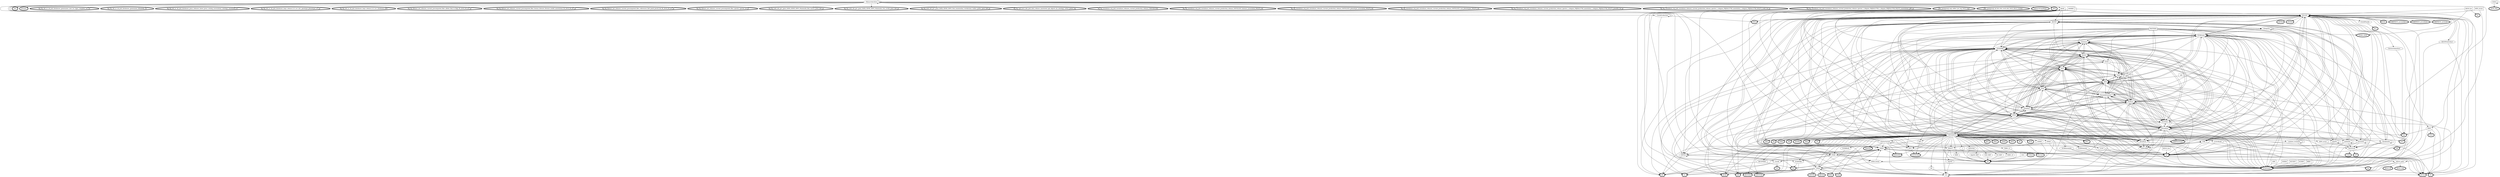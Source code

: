  digraph  {
/***
	Tue Nov  5 10:11:44 PST 2019
	 
***/
	APB -> NCBITaxon ;
	APO -> UPHENO ;
	AQTLPub -> IAO ;
	AQTLTrait -> CMO ;
	AQTLTrait -> LPT ;
	AspGD -> GO ;
	AspGD -> NCBITaxon ;
	AspGD_REF -> IAO ;
	BASE -> BNODE ;
	BASE -> dbSNP ;
	BASE -> DOID ;
	BASE -> EFO ;
	BASE -> ENSEMBL ;
	BASE -> foaf ;
	BASE -> GO ;
	BASE -> HGNC ;
	BASE -> HP ;
	BASE -> NCBITaxon ;
	BASE -> ORPHA ;
	BASE -> SO ;
	BNODE -> BNODE ;
	BNODE -> CHEBI ;
	BNODE -> CHR ;
	BNODE -> ClinVarSubmitters ;
	BNODE -> CoriellFamily ;
	BNODE -> dbSNP ;
	BNODE -> dbSNPIndividual ;
	BNODE -> ECO ;
	BNODE -> EFO ;
	BNODE -> ERO ;
	BNODE -> faldo ;
	BNODE -> FlyBase ;
	BNODE -> foaf ;
	BNODE -> GENO ;
	BNODE -> GO ;
	BNODE -> HP ;
	BNODE -> IAO ;
	BNODE -> IMPC ;
	BNODE -> IMPRESS_parameter ;
	BNODE -> IMPRESS_procedure ;
	BNODE -> IMPRESS_protocol ;
	BNODE -> KEGG_path ;
	BNODE -> MGI ;
	BNODE -> MONARCH ;
	BNODE -> MP ;
	BNODE -> NCBIGene ;
	BNODE -> NCBITaxon ;
	BNODE -> NCIT ;
	BNODE -> OBI ;
	BNODE -> OMIA ;
	BNODE -> OMIA_breed ;
	BNODE -> OMIM ;
	BNODE -> ORPHA ;
	BNODE -> PMID ;
	BNODE -> SEPIO ;
	BNODE -> SO ;
	BNODE -> STATO ;
	BNODE -> VT ;
	BNODE -> WBPhenotype ;
	BNODE -> WormBase ;
	BNODE -> ZFIN ;
	cattleQTL -> AQTLTrait ;
	cattleQTL -> BNODE ;
	cattleQTL -> cattleQTL ;
	cattleQTL -> dbSNP ;
	cattleQTL -> NCBIGene ;
	cattleQTL -> NCBITaxon ;
	cattleQTL -> SO ;
	CHEBI -> GO ;
	CHEBI -> REACT ;
	chickenQTL -> AQTLTrait ;
	chickenQTL -> BNODE ;
	chickenQTL -> chickenQTL ;
	chickenQTL -> dbSNP ;
	chickenQTL -> NCBIGene ;
	chickenQTL -> NCBITaxon ;
	chickenQTL -> SO ;
	CHR -> BNODE ;
	CHR -> GENO ;
	CHR -> HGNC ;
	CHR -> NCBIGene ;
	CHR -> OMIM ;
	CHR -> SO ;
	ClinVarSubmitters -> foaf ;
	ClinVarVariant -> BASE ;
	ClinVarVariant -> ClinVarVariant ;
	ClinVarVariant -> dbSNP ;
	ClinVarVariant -> GENO ;
	ClinVarVariant -> MedGen ;
	ClinVarVariant -> NCBIGene ;
	ClinVarVariant -> NCBITaxon ;
	ClinVarVariant -> OMIM ;
	ClinVarVariant -> OMIMPS ;
	ClinVarVariant -> ORPHA ;
	ClinVarVariant -> SO ;
	Coriell -> BNODE ;
	Coriell -> CL ;
	Coriell -> CLO ;
	CoriellCollection -> Coriell ;
	CoriellCollection -> CoriellCollection ;
	CoriellCollection -> ERO ;
	CoriellFamily -> PCO ;
	Coriell -> OMIM ;
	dbSNP -> BNODE ;
	dbSNP -> cattleQTL ;
	dbSNP -> chickenQTL ;
	dbSNP -> dbSNP ;
	dbSNP -> EFO ;
	dbSNP -> ENSEMBL ;
	dbSNP -> GO ;
	dbSNP -> HGNC ;
	dbSNP -> horseQTL ;
	dbSNP -> HP ;
	dbSNPIndividual -> BNODE ;
	dbSNPIndividual -> GENO ;
	dbSNPIndividual -> NCBITaxon ;
	dbSNP -> MONDO ;
	dbSNP -> NCBITaxon ;
	dbSNP -> NCIT ;
	dbSNP -> ORPHA ;
	dbSNP -> pigQTL ;
	dbSNP -> sheepQTL ;
	dbSNP -> SO ;
	DECIPHER -> HP ;
	DECIPHER -> SIO ;
	dictyBase -> ENSEMBL ;
	dictyBase -> FlyBase ;
	dictyBase -> GO ;
	dictyBase -> HGNC ;
	dictyBase -> MGI ;
	dictyBase -> NCBITaxon ;
	dictyBase -> RGD ;
	dictyBase -> UniProtKB ;
	dictyBase -> WormBase ;
	dictyBase -> ZFIN ;
	DOI -> IAO ;
	EcoGene -> ENSEMBL ;
	EcoGene -> FlyBase ;
	EcoGene -> HGNC ;
	EcoGene -> MGI ;
	EcoGene -> NCBITaxon ;
	EcoGene -> RGD ;
	EcoGene -> WormBase ;
	EcoGene -> ZFIN ;
	EFO -> UPHENO ;
	EMMA -> NCBITaxon ;
	ENSEMBL -> CL ;
	ENSEMBL -> dictyBase ;
	ENSEMBL -> EcoGene ;
	ENSEMBL -> EMAPA ;
	ENSEMBL -> ENSEMBL ;
	ENSEMBL -> EnsemblGenome ;
	ENSEMBL -> FBbt ;
	ENSEMBL -> FlyBase ;
	EnsemblGenome -> dictyBase ;
	EnsemblGenome -> EcoGene ;
	EnsemblGenome -> EnsemblGenome ;
	EnsemblGenome -> FlyBase ;
	EnsemblGenome -> NCBITaxon ;
	EnsemblGenome -> PomBase ;
	EnsemblGenome -> SGD ;
	EnsemblGenome -> TAIR ;
	EnsemblGenome -> WormBase ;
	ENSEMBL -> GO ;
	ENSEMBL -> HGNC ;
	ENSEMBL -> MA ;
	ENSEMBL -> MGI ;
	ENSEMBL -> NCBIGene ;
	ENSEMBL -> NCBITaxon ;
	ENSEMBL -> PomBase ;
	ENSEMBL -> REACT ;
	ENSEMBL -> RGD ;
	ENSEMBL -> SGD ;
	ENSEMBL -> SO ;
	ENSEMBL -> TAIR ;
	ENSEMBL -> UBERON ;
	ENSEMBL -> UniProtKB ;
	ENSEMBL -> WBbt ;
	ENSEMBL -> WormBase ;
	ENSEMBL -> Xenbase ;
	ENSEMBL -> ZFA ;
	ENSEMBL -> ZFIN ;
	EOM -> EOM ;
	EOM -> EOM_IMG ;
	FlyBase -> dictyBase ;
	FlyBase -> DOID ;
	FlyBase -> EcoGene ;
	FlyBase -> ENSEMBL ;
	FlyBase -> EnsemblGenome ;
	FlyBase -> FBcv ;
	FlyBase -> FlyBase ;
	FlyBase -> GENO ;
	FlyBase -> GO ;
	FlyBase -> HGNC ;
	FlyBase -> IAO ;
	FlyBase -> MGI ;
	FlyBase -> NCBITaxon ;
	FlyBase -> OBO ;
	FlyBase -> PomBase ;
	FlyBase -> RGD ;
	FlyBase -> SGD ;
	FlyBase -> SO ;
	FlyBase -> TAIR ;
	FlyBase -> UniProtKB ;
	FlyBase -> WormBase ;
	FlyBase -> Xenbase ;
	FlyBase -> ZFIN ;
	GO -> GO ;
	GO_REF -> IAO ;
	GWAS -> EFO ;
	GWAS -> NCBITaxon ;
	GWAS -> SO ;
	HGNC -> CHR ;
	HGNC -> dictyBase ;
	HGNC -> EcoGene ;
	HGNC -> ENSEMBL ;
	HGNC -> EnsemblGenome ;
	HGNC -> FlyBase ;
	HGNC -> HGNC ;
	HGNC -> MGI ;
	HGNC -> NCBIGene ;
	HGNC -> NCBITaxon ;
	HGNC -> ORPHA ;
	HGNC -> PomBase ;
	HGNC -> RGD ;
	HGNC -> SGD ;
	HGNC -> SO ;
	HGNC -> TAIR ;
	HGNC -> VGNC ;
	HGNC -> WormBase ;
	HGNC -> Xenbase ;
	HGNC -> ZFIN ;
	horseQTL -> AQTLTrait ;
	horseQTL -> BNODE ;
	horseQTL -> dbSNP ;
	horseQTL -> horseQTL ;
	horseQTL -> NCBIGene ;
	horseQTL -> NCBITaxon ;
	horseQTL -> SO ;
	IMPC -> foaf ;
	IMPC -> GENO ;
	IMPC -> NCBITaxon ;
	IMPC -> VIVO ;
	ISBN_10 -> IAO ;
	ISBN_13 -> IAO ;
	ISBN -> IAO ;
	JAX -> MGI ;
	JAX -> NCBITaxon ;
	J -> IAO ;
	KEGG_hsa -> SO ;
	KEGG_ko -> BNODE ;
	KEGG_ko -> EC ;
	KEGG_ko -> EDAM_DATA ;
	KEGG_path -> GO ;
	KEGG_path -> KEGG_ds ;
	KEGG_path -> KEGG_img ;
	KEGG_path -> PW ;
	MGI -> BNODE ;
	MGI -> dictyBase ;
	MGI -> DOID ;
	MGI -> EcoGene ;
	MGI -> ENSEMBL ;
	MGI -> EnsemblGenome ;
	MGI -> FlyBase ;
	MGI -> GENO ;
	MGI -> GO ;
	MGI -> HGNC ;
	MGI -> IAO ;
	MGI -> MGI ;
	MGI -> MP ;
	MGI -> NCBIGene ;
	MGI -> NCBITaxon ;
	MGI -> PomBase ;
	MGI -> RGD ;
	MGI -> SGD ;
	MGI -> SO ;
	MGI -> TAIR ;
	MGI -> UniProtKB ;
	MGI -> WormBase ;
	MGI -> Xenbase ;
	MGI -> ZFIN ;
	MMRRC -> BNODE ;
	MMRRC -> CL ;
	MMRRC -> NCBITaxon ;
	MONARCH -> APO ;
	MONARCH -> AQTLPub ;
	MONARCH -> AQTLTrait ;
	MonarchArchive -> BASE ;
	MonarchArchive -> CoriellCollection ;
	MonarchArchive -> dcat ;
	MonarchArchive -> dctypes ;
	MonarchArchive -> ftp_ftp_ebi_ac_uk_pub_databases_genenames_new_tsv_hgnc_complete_set_txt ;
	MonarchArchive -> ftp_ftp_ebi_ac_uk_pub_databases_genenames_README_txt ;
	MonarchArchive -> ftp_ftp_ebi_ac_uk_pub_databases_gwas_releases_latest_gwas_catalog_associations_ontology_annotated_tsv ;
	MonarchArchive -> ftp_ftp_ebi_ac_uk_pub_databases_impc_release_8_0_csv_ALL_genotype_phenotype_csv_gz ;
	MonarchArchive -> ftp_ftp_ebi_ac_uk_pub_databases_impc_release_8_0_csv_checksum_md5 ;
	MonarchArchive -> ftp_ftp_flybase_net_releases_current_precomputed_files_alleles_fbal_to_fbgn_fb_2019_05_tsv_gz ;
	MonarchArchive -> ftp_ftp_flybase_net_releases_current_precomputed_files_human_disease_disease_model_annotations_fb_2019_05_tsv_gz ;
	MonarchArchive -> ftp_ftp_flybase_net_releases_current_precomputed_files_references_fbrf_pmid_pmcid_doi_fb_2019_05_tsv_gz ;
	MonarchArchive -> ftp_ftp_flybase_net_releases_current_precomputed_files_species_species_ab_gz ;
	MonarchArchive -> ftp_ftp_ncbi_nih_gov_gene_DATA_GENE_INFO_Mammalia_Bos_taurus_gene_info_gz ;
	MonarchArchive -> ftp_ftp_ncbi_nih_gov_gene_DATA_GENE_INFO_Mammalia_Sus_scrofa_gene_info_gz ;
	MonarchArchive -> ftp_ftp_ncbi_nih_gov_gene_DATA_GENE_INFO_Non_mammalian_vertebrates_Gallus_gallus_gene_info_gz ;
	MonarchArchive -> ftp_ftp_rgd_mcw_edu_pub_data_release_annotated_rgd_objects_by_ontology_rattus_genes_mp ;
	MonarchArchive -> ftp_ftp_wormbase_org_pub_wormbase_releases_current_production_release_CHECKSUMS ;
	MonarchArchive -> ftp_ftp_wormbase_org_pub_wormbase_releases_current_production_release_ONTOLOGY_disease_association_WS272_wb ;
	MonarchArchive -> ftp_ftp_wormbase_org_pub_wormbase_releases_current_production_release_ONTOLOGY_phenotype_association_WS272_wb ;
	MonarchArchive -> ftp_ftp_wormbase_org_pub_wormbase_releases_current_production_release_ONTOLOGY_rnai_phenotypes_WS272_wb ;
	MonarchArchive -> ftp_ftp_wormbase_org_pub_wormbase_releases_current_production_release_species_c_elegans_PRJNA13758_annotation_c_elegans_PRJNA13758_WS272_geneIDs_txt_gz ;
	MonarchArchive -> ftp_ftp_wormbase_org_pub_wormbase_releases_current_production_release_species_c_elegans_PRJNA13758_annotation_c_elegans_PRJNA13758_WS272_xrefs_txt_gz ;
	MonarchArchive -> ftp_ftp_wormbase_org_pub_wormbase_releases_current_production_release_species_c_elegans_PRJNA13758_c_elegans_PRJNA13758_WS272_annotations_gff3_gz ;
	MonarchArchive -> IMPC ;
	MonarchArchive -> jdbc_postgresql_mgi_adhoc_jax_org_5432_mgd ;
	MonarchArchive -> jdbc_postgresql_nif_db_crbs_ucsd_edu_5432_disco_crawler ;
	MonarchArchive -> MonarchArchive ;
	MonarchArchive -> MonarchLogoRepo ;
	MonarchArchive -> MPD ;
	MonarchArchive -> NCBINBK ;
	MonarchArchive -> OBO ;
	MonarchArchive -> PMID ;
	MonarchArchive -> ZFIN ;
	MONARCH -> AspGD ;
	MONARCH -> AspGD_REF ;
	MONARCH -> BASE ;
	MONARCH -> BFO ;
	MONARCH -> BNODE ;
	MONARCH -> cattleQTL ;
	MONARCH -> CHEBI ;
	MONARCH -> chickenQTL ;
	MONARCH -> CHR ;
	MONARCH -> CL ;
	MONARCH -> ClinVar ;
	MONARCH -> ClinVarVariant ;
	MONARCH -> dbSNP ;
	MONARCH -> DECIPHER ;
	MONARCH -> dictyBase ;
	MONARCH -> DOID ;
	MONARCH -> ECO ;
	MONARCH -> EcoGene ;
	MONARCH -> EFO ;
	MONARCH -> EMAPA ;
	MONARCH -> ENSEMBL ;
	MONARCH -> EnsemblGenome ;
	MONARCH -> FBbt ;
	MONARCH -> FBcv ;
	MONARCH -> FBdv ;
	MONARCH -> FlyBase ;
	MONARCH -> GENO ;
	MONARCH -> GO ;
	MONARCH -> GO_REF ;
	MONARCH -> GWAS ;
	MONARCH -> HGNC ;
	MONARCH -> horseQTL ;
	MONARCH -> HP ;
	MONARCH -> ISBN ;
	MONARCH -> ISBN_10 ;
	MONARCH -> ISBN_13 ;
	MONARCH -> J ;
	MONARCH -> MA ;
	MONARCH -> MedGen ;
	MONARCH -> MGI ;
	MONARCH -> MONARCH ;
	MONARCH -> MONDO ;
	MONARCH -> MP ;
	MONARCH -> MPATH ;
	MONARCH -> MPD_assay ;
	MONARCH -> NBO ;
	MONARCH -> NCBIAssembly ;
	MONARCH -> NCBIBook ;
	MONARCH -> NCBIGene ;
	MONARCH -> NCBIGenome ;
	MONARCH -> NCBINBK ;
	MONARCH -> NCBITaxon ;
	MONARCH -> NCIT ;
	MONARCH -> OBA ;
	MONARCH -> OBAN ;
	MONARCH -> OBO ;
	MONARCH -> OMIA ;
	MONARCH -> OMIA_breed ;
	MONARCH -> OMIM ;
	MONARCH -> OMIMPS ;
	MONARCH -> ORPHA ;
	MONARCH -> PATO ;
	MONARCH -> pigQTL ;
	MONARCH -> PMID ;
	MONARCH -> PomBase ;
	MONARCH -> PR ;
	MONARCH -> rainbow_troutQTL ;
	MONARCH -> REACT ;
	MONARCH -> RGD ;
	MONARCH -> RO ;
	MONARCH -> SGD ;
	MONARCH -> SGD_REF ;
	MONARCH -> sheepQTL ;
	MONARCH -> SO ;
	MONARCH -> TAIR ;
	MONARCH -> UBERON ;
	MONARCH -> UCSC ;
	MONARCH -> UCSCBuild ;
	MONARCH -> UPHENO ;
	MONARCH -> VGNC ;
	MONARCH -> VT ;
	MONARCH -> WBbt ;
	MONARCH -> WBPhenotype ;
	MONARCH -> WormBase ;
	MONARCH -> Xenbase ;
	MONARCH -> ZFA ;
	MONARCH -> ZFIN ;
	MONARCH -> ZP ;
	MPD_assay -> OBI ;
	MPD_strain -> BNODE ;
	MPD_strain -> NCBITaxon ;
	MUGEN -> NCBITaxon ;
	NCBIAssembly -> MONARCH ;
	NCBIAssembly -> NCBITaxon ;
	NCBIAssembly -> SO ;
	NCBIBook -> SIO ;
	NCBIGene -> BNODE ;
	NCBIGene -> CHR ;
	NCBIGene -> dictyBase ;
	NCBIGene -> EcoGene ;
	NCBIGene -> ENSEMBL ;
	NCBIGene -> EnsemblGenome ;
	NCBIGene -> FlyBase ;
	NCBIGene -> GO ;
	NCBIGene -> HGNC ;
	NCBIGene -> MGI ;
	NCBIGene -> NCBIGene ;
	NCBIGene -> NCBITaxon ;
	NCBIGene -> OMIM ;
	NCBIGene -> PomBase ;
	NCBIGene -> RGD ;
	NCBIGene -> SGD ;
	NCBIGene -> SO ;
	NCBIGene -> TAIR ;
	NCBIGene -> UniProtKB ;
	NCBIGene -> WormBase ;
	NCBIGene -> Xenbase ;
	NCBIGene -> ZFIN ;
	NCBIGenome -> MONARCH ;
	NCBIGenome -> NCBITaxon ;
	NCBIGenome -> SO ;
	NCBINBK -> DOID ;
	NCBINBK -> SIO ;
	NCIMR -> NCBITaxon ;
	OMIA -> BNODE ;
	OMIA_breed -> NCBITaxon ;
	OMIA_breed -> OMIA ;
	OMIA_breed -> OMIM ;
	OMIA -> CL ;
	OMIA -> DOID ;
	OMIA -> GENO ;
	OMIA -> GO ;
	OMIA -> HP ;
	OMIA -> MESH ;
	OMIA -> MONDO ;
	OMIA -> MP ;
	OMIA -> MPATH ;
	OMIA -> NBO ;
	OMIA -> OBA ;
	OMIA -> OMIA ;
	OMIA -> OMIM ;
	OMIA -> UBERON ;
	OMIA -> VT ;
	OMIM -> BNODE ;
	OMIM -> CHR ;
	OMIM -> ClinVar ;
	OMIM -> GENO ;
	OMIM -> HP ;
	OMIM -> OMIM ;
	OMIM -> OMIMPS ;
	OMIM -> ORPHA ;
	OMIM -> PMID ;
	OMIM -> SIO ;
	OMIM -> SO ;
	OMIM -> UMLS ;
	ORPHA -> HP ;
	ORPHA -> ORPHA ;
	ORPHA -> SIO ;
	PANTHER -> dictyBase ;
	PANTHER -> EcoGene ;
	PANTHER -> EDAM_DATA ;
	PANTHER -> ENSEMBL ;
	PANTHER -> EnsemblGenome ;
	PANTHER -> FlyBase ;
	PANTHER -> HGNC ;
	PANTHER -> MGI ;
	PANTHER -> NCBIGene ;
	PANTHER -> PomBase ;
	PANTHER -> RGD ;
	PANTHER -> SGD ;
	PANTHER -> TAIR ;
	PANTHER -> VGNC ;
	PANTHER -> WormBase ;
	PANTHER -> Xenbase ;
	PANTHER -> ZFIN ;
	pigQTL -> AQTLTrait ;
	pigQTL -> BNODE ;
	pigQTL -> dbSNP ;
	pigQTL -> NCBIGene ;
	pigQTL -> NCBITaxon ;
	pigQTL -> pigQTL ;
	pigQTL -> SO ;
	PMID -> Coriell ;
	PMID -> HGNC ;
	PMID -> IAO ;
	PMID -> KEGG_path ;
	PMID -> NCBIGene ;
	PMID -> NCBINBK ;
	PMID -> OMIA ;
	PMID -> OMIA_breed ;
	PMID -> OMIM ;
	PomBase -> ENSEMBL ;
	PomBase -> EnsemblGenome ;
	PomBase -> FlyBase ;
	PomBase -> GO ;
	PomBase -> HGNC ;
	PomBase -> MGI ;
	PomBase -> NCBITaxon ;
	PomBase -> RGD ;
	PomBase -> WormBase ;
	PomBase -> Xenbase ;
	PomBase -> ZFIN ;
	PR -> GO ;
	rainbow_troutQTL -> BNODE ;
	rainbow_troutQTL -> NCBIGene ;
	rainbow_troutQTL -> NCBITaxon ;
	rainbow_troutQTL -> rainbow_troutQTL ;
	rainbow_troutQTL -> SO ;
	RBRC -> NCBITaxon ;
	REACT -> GO ;
	REACT -> IAO ;
	REACT -> PW ;
	RGD -> dictyBase ;
	RGD -> EcoGene ;
	RGD -> ENSEMBL ;
	RGD -> EnsemblGenome ;
	RGD -> FlyBase ;
	RGD -> GO ;
	RGD -> HGNC ;
	RGD -> IAO ;
	RGD -> MGI ;
	RGD -> MP ;
	RGD -> NCBIGene ;
	RGD -> NCBITaxon ;
	RGD -> PomBase ;
	RGD -> RGD ;
	RGD -> SGD ;
	RGD -> TAIR ;
	RGD -> UniProtKB ;
	RGD -> WormBase ;
	RGD -> Xenbase ;
	RGD -> ZFIN ;
	SGD -> APO ;
	SGD -> ENSEMBL ;
	SGD -> EnsemblGenome ;
	SGD -> FlyBase ;
	SGD -> GO ;
	SGD -> HGNC ;
	SGD -> MGI ;
	SGD -> MONARCH ;
	SGD -> NCBITaxon ;
	SGD_REF -> IAO ;
	SGD -> RGD ;
	SGD -> WormBase ;
	SGD -> Xenbase ;
	SGD -> ZFIN ;
	sheepQTL -> AQTLTrait ;
	sheepQTL -> BNODE ;
	sheepQTL -> dbSNP ;
	sheepQTL -> NCBIGene ;
	sheepQTL -> NCBITaxon ;
	sheepQTL -> sheepQTL ;
	sheepQTL -> SO ;
	TAIR -> MGI ;
	TAIR -> NCBITaxon ;
	TAIR -> RGD ;
	UCSCBuild -> BNODE ;
	UCSCBuild -> MONARCH ;
	UCSCBuild -> NCBITaxon ;
	UCSCBuild -> SO ;
	UCSC -> MONARCH ;
	UCSC -> NCBITaxon ;
	UCSC -> SO ;
	UniProtKB -> SO ;
	VGNC -> ENSEMBL ;
	VGNC -> FlyBase ;
	VGNC -> MGI ;
	VGNC -> NCBITaxon ;
	VGNC -> RGD ;
	VGNC -> Xenbase ;
	VGNC -> ZFIN ;
	WormBase -> BNODE ;
	WormBase -> dictyBase ;
	WormBase -> DOID ;
	WormBase -> EcoGene ;
	WormBase -> ENSEMBL ;
	WormBase -> EnsemblGenome ;
	WormBase -> FlyBase ;
	WormBase -> foaf ;
	WormBase -> GENO ;
	WormBase -> GO ;
	WormBase -> HGNC ;
	WormBase -> IAO ;
	WormBase -> MGI ;
	WormBase -> MONARCH ;
	WormBase -> NCBITaxon ;
	WormBase -> PomBase ;
	WormBase -> RGD ;
	WormBase -> SGD ;
	WormBase -> SO ;
	WormBase -> TAIR ;
	WormBase -> UniProtKB ;
	WormBase -> WBPhenotype ;
	WormBase -> WormBase ;
	WormBase -> Xenbase ;
	WormBase -> ZFIN ;
	Xenbase -> ENSEMBL ;
	Xenbase -> EnsemblGenome ;
	Xenbase -> FlyBase ;
	Xenbase -> HGNC ;
	Xenbase -> MGI ;
	Xenbase -> NCBIGene ;
	Xenbase -> NCBITaxon ;
	Xenbase -> PomBase ;
	Xenbase -> RGD ;
	Xenbase -> SGD ;
	Xenbase -> WormBase ;
	Xenbase -> Xenbase ;
	Xenbase -> ZFIN ;
	ZFIN -> BNODE ;
	ZFIN -> dictyBase ;
	ZFIN -> DOID ;
	ZFIN -> EcoGene ;
	ZFIN -> ENSEMBL ;
	ZFIN -> EnsemblGenome ;
	ZFIN -> FlyBase ;
	ZFIN -> GENO ;
	ZFIN -> GO ;
	ZFIN -> HGNC ;
	ZFIN -> IAO ;
	ZFIN -> MGI ;
	ZFIN -> MONARCH ;
	ZFIN -> NCBIGene ;
	ZFIN -> NCBITaxon ;
	ZFIN -> PomBase ;
	ZFIN -> RGD ;
	ZFIN -> SGD ;
	ZFIN -> SO ;
	ZFIN -> TAIR ;
	ZFIN -> UniProtKB ;
	ZFIN -> WormBase ;
	ZFIN -> Xenbase ;
	ZFIN -> ZFIN ;
	ZFIN -> ZP ;
	NCBITaxon [penwidth=4];
	UPHENO [penwidth=4];
	IAO [penwidth=4];
	CMO [penwidth=4];
	LPT [penwidth=4];
	NCBITaxon [penwidth=4];
	IAO [penwidth=4];
	DOID [penwidth=4];
	foaf [penwidth=4];
	HP [penwidth=4];
	NCBITaxon [penwidth=4];
	SO [penwidth=4];
	ECO [penwidth=4];
	ERO [penwidth=4];
	faldo [penwidth=4];
	foaf [penwidth=4];
	GENO [penwidth=4];
	HP [penwidth=4];
	IAO [penwidth=4];
	IMPRESS_parameter [penwidth=4];
	IMPRESS_procedure [penwidth=4];
	IMPRESS_protocol [penwidth=4];
	MP [penwidth=4];
	NCBITaxon [penwidth=4];
	NCIT [penwidth=4];
	OBI [penwidth=4];
	SEPIO [penwidth=4];
	SO [penwidth=4];
	STATO [penwidth=4];
	VT [penwidth=4];
	WBPhenotype [penwidth=4];
	NCBITaxon [penwidth=4];
	SO [penwidth=4];
	NCBITaxon [penwidth=4];
	SO [penwidth=4];
	GENO [penwidth=4];
	SO [penwidth=4];
	foaf [penwidth=4];
	GENO [penwidth=4];
	MedGen [penwidth=4];
	NCBITaxon [penwidth=4];
	OMIMPS [penwidth=4];
	SO [penwidth=4];
	CL [penwidth=4];
	CLO [penwidth=4];
	ERO [penwidth=4];
	PCO [penwidth=4];
	HP [penwidth=4];
	GENO [penwidth=4];
	NCBITaxon [penwidth=4];
	MONDO [penwidth=4];
	NCBITaxon [penwidth=4];
	NCIT [penwidth=4];
	SO [penwidth=4];
	HP [penwidth=4];
	SIO [penwidth=4];
	NCBITaxon [penwidth=4];
	IAO [penwidth=4];
	NCBITaxon [penwidth=4];
	UPHENO [penwidth=4];
	NCBITaxon [penwidth=4];
	CL [penwidth=4];
	EMAPA [penwidth=4];
	FBbt [penwidth=4];
	NCBITaxon [penwidth=4];
	MA [penwidth=4];
	NCBITaxon [penwidth=4];
	SO [penwidth=4];
	UBERON [penwidth=4];
	WBbt [penwidth=4];
	ZFA [penwidth=4];
	EOM_IMG [penwidth=4];
	DOID [penwidth=4];
	FBcv [penwidth=4];
	GENO [penwidth=4];
	IAO [penwidth=4];
	NCBITaxon [penwidth=4];
	OBO [penwidth=4];
	SO [penwidth=4];
	IAO [penwidth=4];
	NCBITaxon [penwidth=4];
	SO [penwidth=4];
	NCBITaxon [penwidth=4];
	SO [penwidth=4];
	NCBITaxon [penwidth=4];
	SO [penwidth=4];
	foaf [penwidth=4];
	GENO [penwidth=4];
	NCBITaxon [penwidth=4];
	VIVO [penwidth=4];
	IAO [penwidth=4];
	NCBITaxon [penwidth=4];
	IAO [penwidth=4];
	SO [penwidth=4];
	EC [penwidth=4];
	EDAM_DATA [penwidth=4];
	KEGG_ds [penwidth=4];
	KEGG_img [penwidth=4];
	PW [penwidth=4];
	DOID [penwidth=4];
	GENO [penwidth=4];
	IAO [penwidth=4];
	MP [penwidth=4];
	NCBITaxon [penwidth=4];
	SO [penwidth=4];
	CL [penwidth=4];
	NCBITaxon [penwidth=4];
	dcat [penwidth=4];
	dctypes [penwidth=4];
	ftp_ftp_ebi_ac_uk_pub_databases_genenames_new_tsv_hgnc_complete_set_txt [penwidth=4];
	ftp_ftp_ebi_ac_uk_pub_databases_genenames_README_txt [penwidth=4];
	ftp_ftp_ebi_ac_uk_pub_databases_gwas_releases_latest_gwas_catalog_associations_ontology_annotated_tsv [penwidth=4];
	ftp_ftp_ebi_ac_uk_pub_databases_impc_release_8_0_csv_ALL_genotype_phenotype_csv_gz [penwidth=4];
	ftp_ftp_ebi_ac_uk_pub_databases_impc_release_8_0_csv_checksum_md5 [penwidth=4];
	ftp_ftp_flybase_net_releases_current_precomputed_files_alleles_fbal_to_fbgn_fb_2019_05_tsv_gz [penwidth=4];
	ftp_ftp_flybase_net_releases_current_precomputed_files_human_disease_disease_model_annotations_fb_2019_05_tsv_gz [penwidth=4];
	ftp_ftp_flybase_net_releases_current_precomputed_files_references_fbrf_pmid_pmcid_doi_fb_2019_05_tsv_gz [penwidth=4];
	ftp_ftp_flybase_net_releases_current_precomputed_files_species_species_ab_gz [penwidth=4];
	ftp_ftp_ncbi_nih_gov_gene_DATA_GENE_INFO_Mammalia_Bos_taurus_gene_info_gz [penwidth=4];
	ftp_ftp_ncbi_nih_gov_gene_DATA_GENE_INFO_Mammalia_Sus_scrofa_gene_info_gz [penwidth=4];
	ftp_ftp_ncbi_nih_gov_gene_DATA_GENE_INFO_Non_mammalian_vertebrates_Gallus_gallus_gene_info_gz [penwidth=4];
	ftp_ftp_rgd_mcw_edu_pub_data_release_annotated_rgd_objects_by_ontology_rattus_genes_mp [penwidth=4];
	ftp_ftp_wormbase_org_pub_wormbase_releases_current_production_release_CHECKSUMS [penwidth=4];
	ftp_ftp_wormbase_org_pub_wormbase_releases_current_production_release_ONTOLOGY_disease_association_WS272_wb [penwidth=4];
	ftp_ftp_wormbase_org_pub_wormbase_releases_current_production_release_ONTOLOGY_phenotype_association_WS272_wb [penwidth=4];
	ftp_ftp_wormbase_org_pub_wormbase_releases_current_production_release_ONTOLOGY_rnai_phenotypes_WS272_wb [penwidth=4];
	ftp_ftp_wormbase_org_pub_wormbase_releases_current_production_release_species_c_elegans_PRJNA13758_annotation_c_elegans_PRJNA13758_WS272_geneIDs_txt_gz [penwidth=4];
	ftp_ftp_wormbase_org_pub_wormbase_releases_current_production_release_species_c_elegans_PRJNA13758_annotation_c_elegans_PRJNA13758_WS272_xrefs_txt_gz [penwidth=4];
	ftp_ftp_wormbase_org_pub_wormbase_releases_current_production_release_species_c_elegans_PRJNA13758_c_elegans_PRJNA13758_WS272_annotations_gff3_gz [penwidth=4];
	jdbc_postgresql_mgi_adhoc_jax_org_5432_mgd [penwidth=4];
	jdbc_postgresql_nif_db_crbs_ucsd_edu_5432_disco_crawler [penwidth=4];
	MonarchLogoRepo [penwidth=4];
	MPD [penwidth=4];
	OBO [penwidth=4];
	BFO [penwidth=4];
	CL [penwidth=4];
	ClinVar [penwidth=4];
	DOID [penwidth=4];
	ECO [penwidth=4];
	EMAPA [penwidth=4];
	FBbt [penwidth=4];
	FBcv [penwidth=4];
	FBdv [penwidth=4];
	GENO [penwidth=4];
	HP [penwidth=4];
	MA [penwidth=4];
	MedGen [penwidth=4];
	MONDO [penwidth=4];
	MP [penwidth=4];
	MPATH [penwidth=4];
	NBO [penwidth=4];
	NCBITaxon [penwidth=4];
	NCIT [penwidth=4];
	OBA [penwidth=4];
	OBAN [penwidth=4];
	OBO [penwidth=4];
	OMIMPS [penwidth=4];
	PATO [penwidth=4];
	RO [penwidth=4];
	SO [penwidth=4];
	UBERON [penwidth=4];
	UPHENO [penwidth=4];
	VT [penwidth=4];
	WBbt [penwidth=4];
	WBPhenotype [penwidth=4];
	ZFA [penwidth=4];
	ZP [penwidth=4];
	OBI [penwidth=4];
	NCBITaxon [penwidth=4];
	NCBITaxon [penwidth=4];
	SO [penwidth=4];
	SIO [penwidth=4];
	NCBITaxon [penwidth=4];
	SO [penwidth=4];
	NCBITaxon [penwidth=4];
	SO [penwidth=4];
	DOID [penwidth=4];
	SIO [penwidth=4];
	NCBITaxon [penwidth=4];
	NCBITaxon [penwidth=4];
	CL [penwidth=4];
	DOID [penwidth=4];
	GENO [penwidth=4];
	HP [penwidth=4];
	MESH [penwidth=4];
	MONDO [penwidth=4];
	MP [penwidth=4];
	MPATH [penwidth=4];
	NBO [penwidth=4];
	OBA [penwidth=4];
	UBERON [penwidth=4];
	VT [penwidth=4];
	ClinVar [penwidth=4];
	GENO [penwidth=4];
	HP [penwidth=4];
	OMIMPS [penwidth=4];
	SIO [penwidth=4];
	SO [penwidth=4];
	UMLS [penwidth=4];
	HP [penwidth=4];
	SIO [penwidth=4];
	EDAM_DATA [penwidth=4];
	NCBITaxon [penwidth=4];
	SO [penwidth=4];
	IAO [penwidth=4];
	NCBITaxon [penwidth=4];
	NCBITaxon [penwidth=4];
	SO [penwidth=4];
	NCBITaxon [penwidth=4];
	IAO [penwidth=4];
	PW [penwidth=4];
	IAO [penwidth=4];
	MP [penwidth=4];
	NCBITaxon [penwidth=4];
	NCBITaxon [penwidth=4];
	IAO [penwidth=4];
	NCBITaxon [penwidth=4];
	SO [penwidth=4];
	NCBITaxon [penwidth=4];
	NCBITaxon [penwidth=4];
	SO [penwidth=4];
	NCBITaxon [penwidth=4];
	SO [penwidth=4];
	NCBITaxon [penwidth=4];
	DOID [penwidth=4];
	foaf [penwidth=4];
	GENO [penwidth=4];
	IAO [penwidth=4];
	NCBITaxon [penwidth=4];
	SO [penwidth=4];
	WBPhenotype [penwidth=4];
	NCBITaxon [penwidth=4];
	DOID [penwidth=4];
	GENO [penwidth=4];
	IAO [penwidth=4];
	NCBITaxon [penwidth=4];
	SO [penwidth=4];
	ZP [penwidth=4];
	APB [shape=box];
	DOI [shape=box];
	EMMA [shape=box];
	JAX [shape=box];
	KEGG_hsa [shape=box];
	KEGG_ko [shape=box];
	MMRRC [shape=box];
	MPD_strain [shape=box];
	MUGEN [shape=box];
	NCIMR [shape=box];
	PANTHER [shape=box];
	RBRC [shape=box];
}
